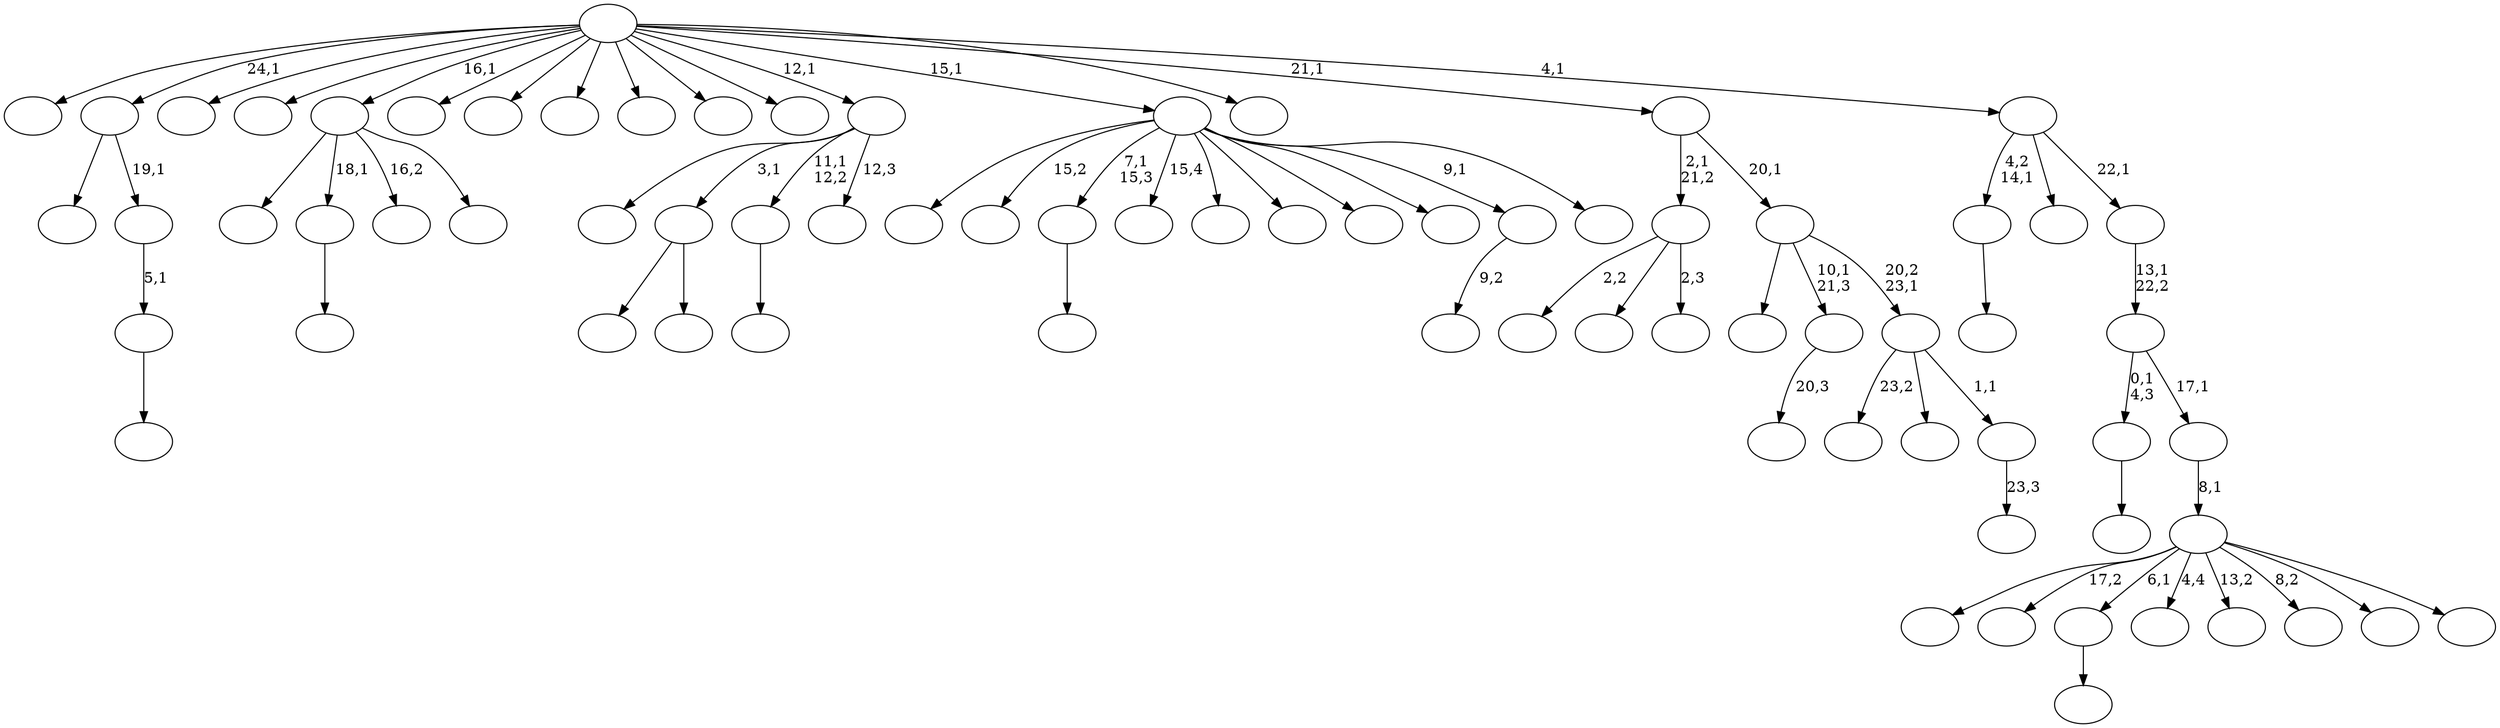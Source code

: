 digraph T {
	75 [label=""]
	74 [label=""]
	73 [label=""]
	72 [label=""]
	71 [label=""]
	70 [label=""]
	69 [label=""]
	68 [label=""]
	67 [label=""]
	66 [label=""]
	65 [label=""]
	64 [label=""]
	63 [label=""]
	62 [label=""]
	61 [label=""]
	60 [label=""]
	59 [label=""]
	58 [label=""]
	57 [label=""]
	56 [label=""]
	55 [label=""]
	54 [label=""]
	53 [label=""]
	52 [label=""]
	51 [label=""]
	50 [label=""]
	49 [label=""]
	48 [label=""]
	47 [label=""]
	46 [label=""]
	45 [label=""]
	44 [label=""]
	43 [label=""]
	42 [label=""]
	41 [label=""]
	40 [label=""]
	39 [label=""]
	38 [label=""]
	37 [label=""]
	36 [label=""]
	35 [label=""]
	34 [label=""]
	33 [label=""]
	32 [label=""]
	31 [label=""]
	30 [label=""]
	29 [label=""]
	28 [label=""]
	27 [label=""]
	26 [label=""]
	25 [label=""]
	24 [label=""]
	23 [label=""]
	22 [label=""]
	21 [label=""]
	20 [label=""]
	19 [label=""]
	18 [label=""]
	17 [label=""]
	16 [label=""]
	15 [label=""]
	14 [label=""]
	13 [label=""]
	12 [label=""]
	11 [label=""]
	10 [label=""]
	9 [label=""]
	8 [label=""]
	7 [label=""]
	6 [label=""]
	5 [label=""]
	4 [label=""]
	3 [label=""]
	2 [label=""]
	1 [label=""]
	0 [label=""]
	69 -> 70 [label=""]
	63 -> 64 [label=""]
	62 -> 63 [label="5,1"]
	61 -> 68 [label=""]
	61 -> 62 [label="19,1"]
	58 -> 59 [label=""]
	50 -> 51 [label=""]
	47 -> 71 [label=""]
	47 -> 69 [label="18,1"]
	47 -> 65 [label="16,2"]
	47 -> 48 [label=""]
	45 -> 46 [label="20,3"]
	41 -> 42 [label=""]
	39 -> 40 [label=""]
	36 -> 73 [label="2,2"]
	36 -> 57 [label=""]
	36 -> 37 [label="2,3"]
	33 -> 54 [label=""]
	33 -> 34 [label=""]
	30 -> 31 [label=""]
	18 -> 55 [label=""]
	18 -> 33 [label="3,1"]
	18 -> 30 [label="11,1\n12,2"]
	18 -> 19 [label="12,3"]
	15 -> 16 [label="9,2"]
	13 -> 74 [label=""]
	13 -> 67 [label="15,2"]
	13 -> 41 [label="7,1\n15,3"]
	13 -> 32 [label="15,4"]
	13 -> 29 [label=""]
	13 -> 28 [label=""]
	13 -> 24 [label=""]
	13 -> 17 [label=""]
	13 -> 15 [label="9,1"]
	13 -> 14 [label=""]
	10 -> 11 [label="23,3"]
	9 -> 49 [label="23,2"]
	9 -> 22 [label=""]
	9 -> 10 [label="1,1"]
	8 -> 60 [label=""]
	8 -> 45 [label="10,1\n21,3"]
	8 -> 9 [label="20,2\n23,1"]
	7 -> 36 [label="2,1\n21,2"]
	7 -> 8 [label="20,1"]
	5 -> 75 [label=""]
	5 -> 72 [label="17,2"]
	5 -> 58 [label="6,1"]
	5 -> 53 [label="4,4"]
	5 -> 38 [label="13,2"]
	5 -> 27 [label="8,2"]
	5 -> 20 [label=""]
	5 -> 6 [label=""]
	4 -> 5 [label="8,1"]
	3 -> 50 [label="0,1\n4,3"]
	3 -> 4 [label="17,1"]
	2 -> 3 [label="13,1\n22,2"]
	1 -> 39 [label="4,2\n14,1"]
	1 -> 21 [label=""]
	1 -> 2 [label="22,1"]
	0 -> 66 [label=""]
	0 -> 61 [label="24,1"]
	0 -> 56 [label=""]
	0 -> 52 [label=""]
	0 -> 47 [label="16,1"]
	0 -> 44 [label=""]
	0 -> 43 [label=""]
	0 -> 35 [label=""]
	0 -> 26 [label=""]
	0 -> 25 [label=""]
	0 -> 23 [label=""]
	0 -> 18 [label="12,1"]
	0 -> 13 [label="15,1"]
	0 -> 12 [label=""]
	0 -> 7 [label="21,1"]
	0 -> 1 [label="4,1"]
}
